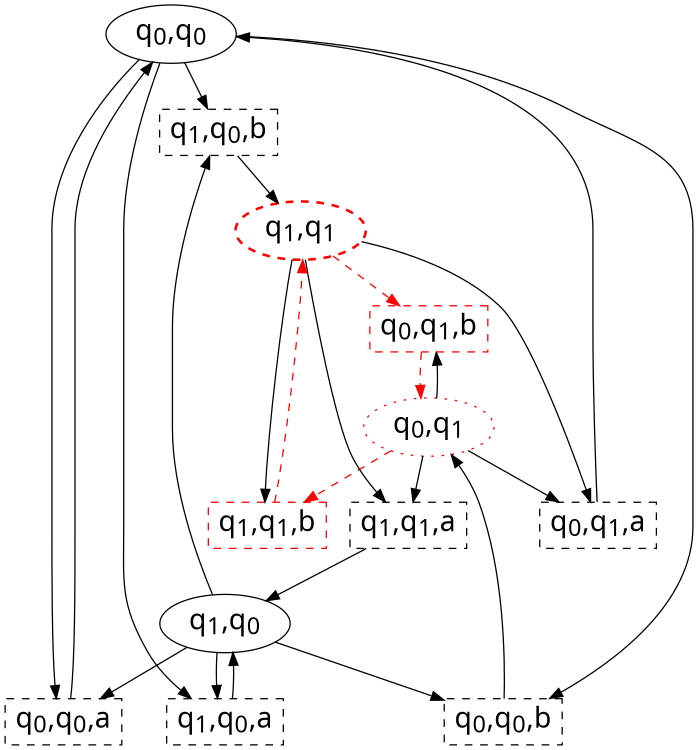 digraph g {
	rankdir=TD;
	size="8,5"

	node [fontname="Arial:bold" fontsize=22];
	edge [fontname="Helvetica:bold" fontsize=18];

	node [color = black shape = ellipse style = "solid"];
		q0q0 [label=<q<SUB>0</SUB>,q<SUB>0</SUB>>];
		q1q0 [label=<q<SUB>1</SUB>,q<SUB>0</SUB>>];
	node [color = red style = "dotted"]
		q0q1 [label=<q<SUB>0</SUB>,q<SUB>1</SUB>>];
	node [color = red style = "bold,dashed"]
		q1q1 [label=<q<SUB>1</SUB>,q<SUB>1</SUB>>];
	node [color = black shape = box  style = "dashed"];
		q0q0a [label=<q<SUB>0</SUB>,q<SUB>0</SUB>,a>];
		q0q1a [label=<q<SUB>0</SUB>,q<SUB>1</SUB>,a>];
		q1q0b [label=<q<SUB>1</SUB>,q<SUB>0</SUB>,b>];
	node [color = red shape = box  style = "dashed"];
		q1q1b [label=<q<SUB>1</SUB>,q<SUB>1</SUB>,b>];

	node [color = black shape = box  style = "dashed"];
		q0q0b [label=<q<SUB>0</SUB>,q<SUB>0</SUB>,b>];
	node [color = red shape = box  style = "dashed"];
		q0q1b [label=<q<SUB>0</SUB>,q<SUB>1</SUB>,b>];
	node [color = black shape = box  style = "dashed"];
		q1q0a [label=<q<SUB>1</SUB>,q<SUB>0</SUB>,a>];
		q1q1a [label=<q<SUB>1</SUB>,q<SUB>1</SUB>,a>];

	edge [color = black];
		q0q0-> q0q0a;
		q0q0-> q1q0b;
		q0q0-> q0q0b;
		q0q0-> q1q0a;

		q0q1-> q0q1b;
		q0q1-> q1q1a;
		q0q1-> q0q1a;

		q1q0-> q0q0a;
		q1q0-> q1q0b;
		q1q0-> q0q0b;
		q1q0-> q1q0a;

		q1q1-> q1q1b;
		q1q1-> q0q1a;
		q1q1-> q1q1a;

		q0q0a-> q0q0;
		q0q0b-> q0q1;

		q0q1a-> q0q0;

		q1q0b-> q1q1;
		q1q0a-> q1q0;

		q1q1a-> q1q0;
	edge [color = red style = "dashed"];
		q0q1b-> q0q1;
		q1q1-> q0q1b;
		q1q1b-> q1q1;
		q0q1-> q1q1b;
}